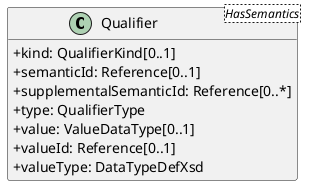 @startuml
skinparam classAttributeIconSize 0
hide methods

class Qualifier<HasSemantics> {
  +kind: QualifierKind[0..1] 
  +semanticId: Reference[0..1] 
  +supplementalSemanticId: Reference[0..*] 
  +type: QualifierType 
  +value: ValueDataType[0..1] 
  +valueId: Reference[0..1] 
  +valueType: DataTypeDefXsd 
}
@enduml